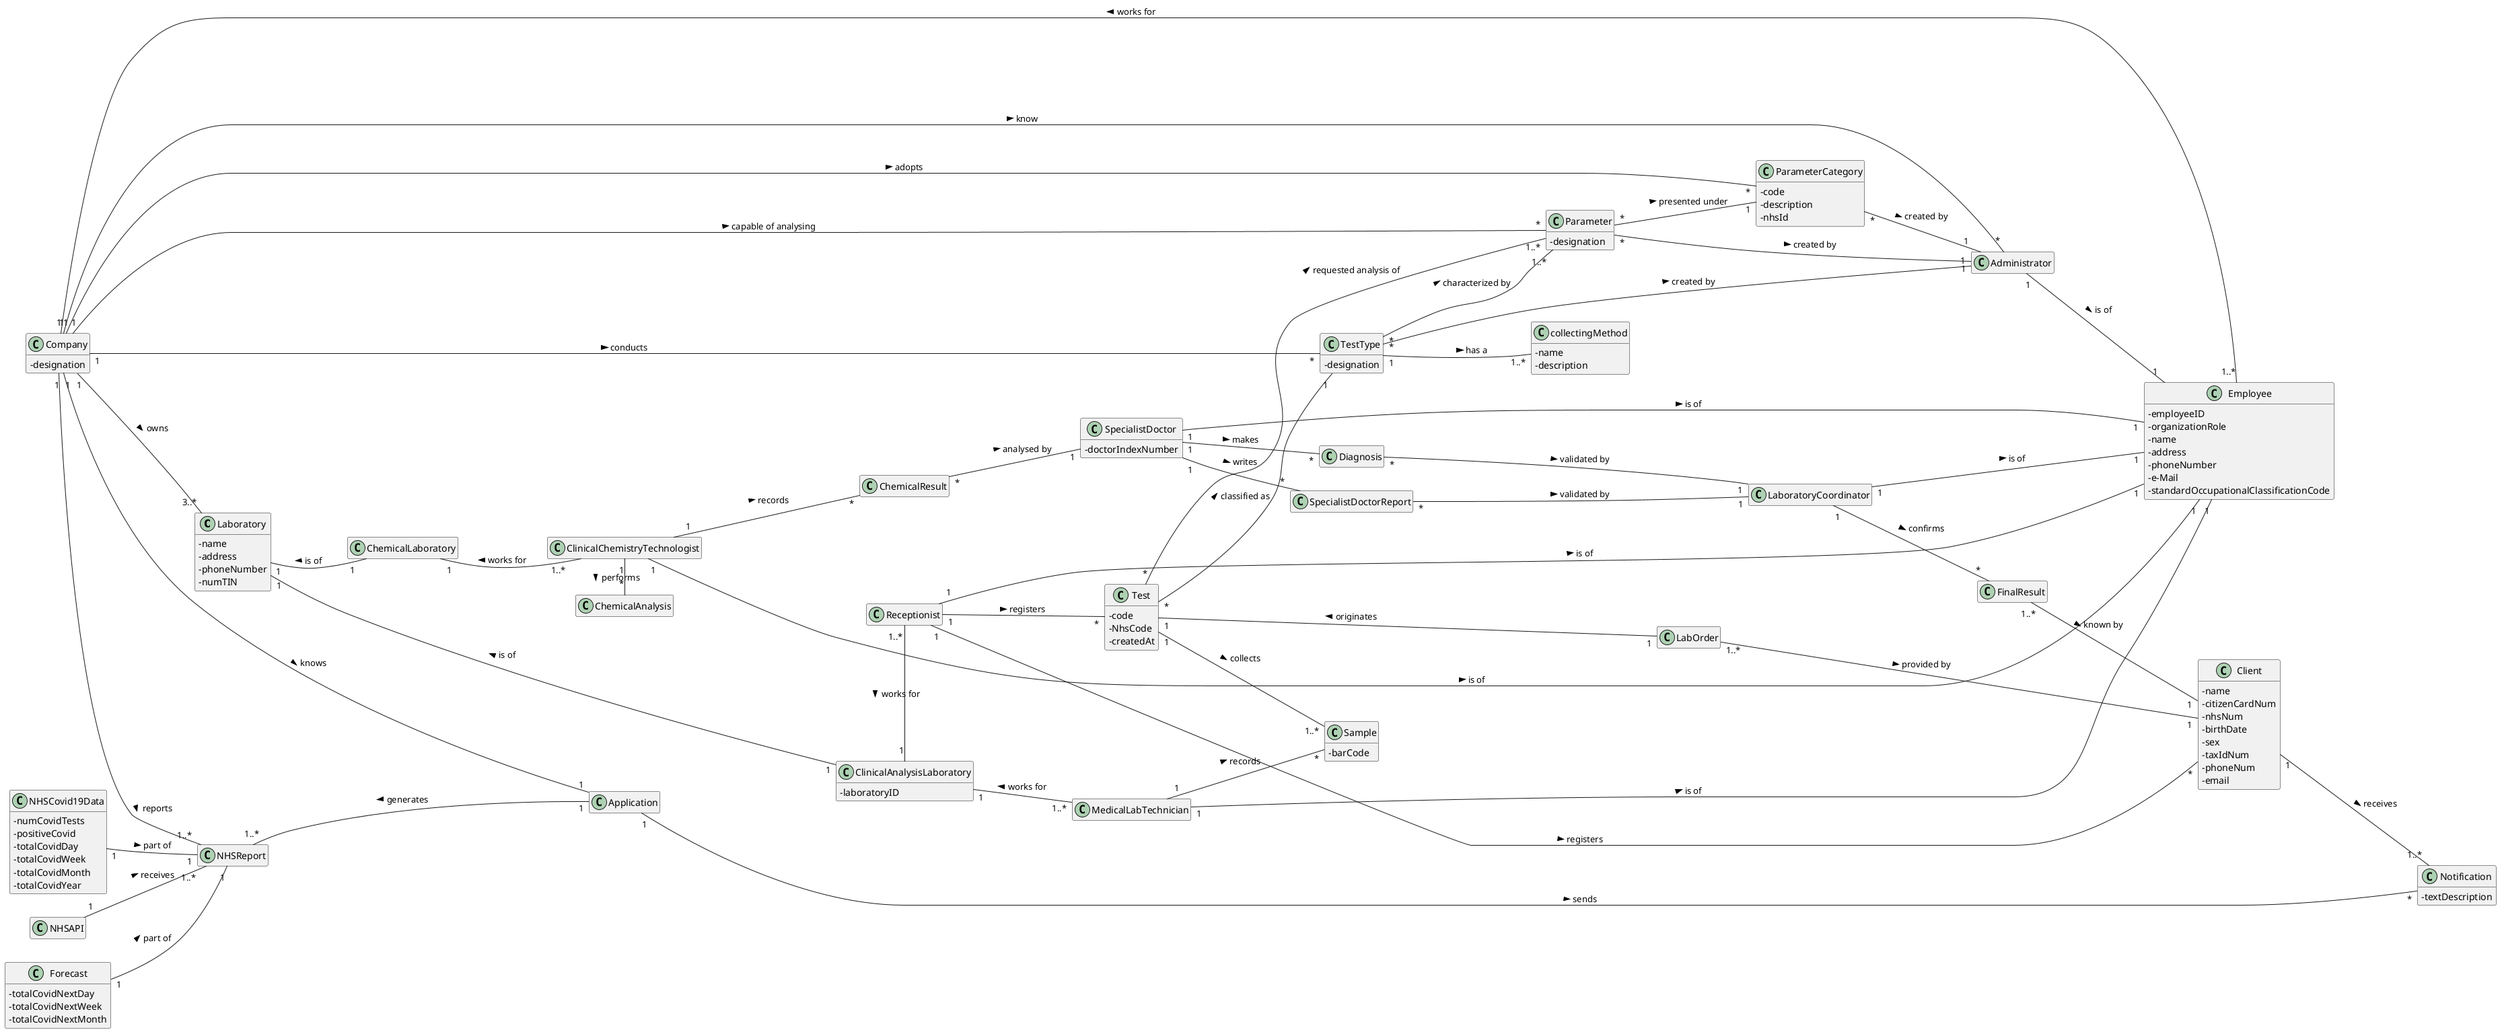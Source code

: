 @startuml

/'Adicionei Cliente <-> Resultado'/


skinparam classAttributeIconSize 0
hide empty methods
hide empty attributes
left to right direction

class Laboratory {
- name
- address
- phoneNumber
- numTIN
}

class Employee {
- employeeID
- organizationRole
- name
- address
- phoneNumber
- e-Mail
- standardOccupationalClassificationCode
}

class Test{
- code
- NhsCode
- createdAt

}

class Sample{
- barCode

}

class FinalResult{}
class ChemicalResult{}
/'class ClinicalResult{}'/
class Diagnosis{}
class Parameter{
- designation
}
class collectingMethod{
- name
- description
}
class Notification{
- textDescription
}
/'class Courier{}'/
class SpecialistDoctorReport{}
class NHSReport{}
class Forecast{
- totalCovidNextDay
- totalCovidNextWeek
- totalCovidNextMonth
}

class NHSCovid19Data{
- numCovidTests
- positiveCovid
- totalCovidDay
- totalCovidWeek
- totalCovidMonth
- totalCovidYear
}

class Client{
- name
- citizenCardNum
- nhsNum
- birthDate
- sex
- taxIdNum
- phoneNum
- email
}
class Administrator{}

/'class Doctor{}'/
class Receptionist{}

class MedicalLabTechnician{}

class ClinicalChemistryTechnologist{}

class SpecialistDoctor{
- doctorIndexNumber
}

class LaboratoryCoordinator{}

class ClinicalAnalysisLaboratory{
- laboratoryID
}

class ChemicalLaboratory{}

class Application{}
class ChemicalAnalysis{}
/'class ClinicalAnalysis{}'/
class TestType{
- designation
}
class ParameterCategory{
- code
- description
- nhsId
}
/'
class Covid19Test{
}
class BloodTest{

}

class OtherTest{
}
'/

class Company{
- designation
}

/'class NHS{}'/
class NHSAPI{}
/'class ExternalModule{}'/

class LabOrder{}


/'LAYOUT PURPOSES'/
together {
class ChemicalLaboratory
class ClinicalAnalysisLaboratory
class ChemicalAnalysis
class Test
}

/'LAYOUT PURPOSES'/

Laboratory -[hidden]-> ChemicalLaboratory
Laboratory -[hidden]-> ClinicalAnalysisLaboratory


/'Company -[hidden]--> ChemicalLaboratory'/
Laboratory -[hidden]down-> Company


Test -[hidden]-> Receptionist
ClinicalAnalysisLaboratory -[hidden]-> Receptionist

/'Company -[hidden]--> ClinicalAnalysisLaboratory'/
/'ChemicalLaboratory -[hidden]down-|> ClinicalAnalysisLaboratory'/
MedicalLabTechnician -[hidden]up-|> ClinicalAnalysisLaboratory
ClinicalAnalysisLaboratory -[hidden]up-> Application
ClinicalAnalysisLaboratory -[hidden]left-|> Receptionist
/'Receptionist -[hidden]left-|> Test'/

ClinicalChemistryTechnologist -[hidden]up-|> ChemicalLaboratory
NHSReport -[hidden]down-|> Application

/' ACRESCENTEI AQUI AO RETIRAR TEST REQUESTED BY CLIENT '/
NHSReport -[hidden]up-|> Company

/'ACRESCENTEI ISTO PARA O NHSAPI FICAR EM BAIXO DO Covid19Data'/
NHSAPI -[hidden]down-|> NHSReport

/'Receptionist -[hidden]up-|> Client'/
Employee -[hidden]right-|> Company

together {
class Diagnosis
class SpecialistDoctorReport
}

/'LabOrder -[hidden]down-> Client'/
Diagnosis -[hidden]right-> SpecialistDoctorReport


/' END OF LAYOUT PURPOSES '/

ChemicalLaboratory "1" -- "1" Laboratory : is of >
Company "1" -- "3..*" Laboratory : owns >
ClinicalAnalysisLaboratory "1" -- "1" Laboratory : is of >






Employee "1..*" - "1" Company : works for >
Receptionist "1" -- "1" Employee : is of >
MedicalLabTechnician "1" -- "1" Employee : is of >
ClinicalChemistryTechnologist "1" -- "1" Employee : is of >
SpecialistDoctor "1" -- "1" Employee : is of >
LaboratoryCoordinator "1" -- "1" Employee : is of >
Administrator "1" -- "1" Employee : is of >
Company "1" -- "*" Parameter : capable of analysing >
Company "1" -- "*" TestType : conducts >
Company "1" -- "*" Administrator : know >
Company "1" -- "*" ParameterCategory : adopts >
/'Company "1" -- "1" ChemicalLaboratory : owns >'/
/'Company "1" -- "1..*" ClinicalAnalysisLaboratory : owns >'/
Company "1" -- "1..*" NHSReport : reports >
Parameter "*" -- "1" ParameterCategory : presented under >
/'ACRESCENTEI LINHA ABAIXO'/
Parameter "*" -- "1" Administrator : created by >
TestType "*" -- "1" Administrator : created by >
ParameterCategory "*" -- "1" Administrator : created by >
/'RETIREI A LINHA ABAIXO TEST IS REQUESTED BY CLIENT'/
/'Test "*" -- "1" Client : requested by >'/
/'Test -- Application : is known by >'/
Test "*" -- "1" TestType : classified as >
Test "1" -- "1..*" Sample : collects >
Test "*" -- "1..*" Parameter : requested analysis of >
/'PROFFESSOR CORREÇÃO'/
/'Test "*" --- "1..*" MedicalLabTechnician : registered locally by >'/
Test "1" --- "1" LabOrder : originates <
LabOrder "1..*" --- "1" Client : provided by >
Receptionist "1" -- "*" Client : registers >
Receptionist "1" -- "*" Test : registers >
/'PERGUNTAR CLIENTE LINHA ABAIXO'/
Receptionist "1..*" - "1" ClinicalAnalysisLaboratory : works for >
/'MedicalLabTechnician "1" -- "*" Sample : collects >'/
MedicalLabTechnician "1..*" -- "1" ClinicalAnalysisLaboratory : works for >
MedicalLabTechnician "1" -- "*" Sample : records >
/'Sample -- Application : is known >'/
/'Sample "*" -- "1" ChemicalLaboratory : sent to >'/
ClinicalChemistryTechnologist "1..*" -- "1" ChemicalLaboratory : works for >
/'ClinicalChemistryTechnologist "1" -- "*" Sample : receives >'/
ClinicalChemistryTechnologist "1" - "*" ChemicalAnalysis : performs >
ClinicalChemistryTechnologist "1" -- "*" ChemicalResult : records >
/'LabOrder -- Doctor : prescribed by >'/
ChemicalResult "*" -- "1" SpecialistDoctor : analysed by >
SpecialistDoctor "1" -- "*" Diagnosis : makes >
SpecialistDoctor "1" -- "*" SpecialistDoctorReport : writes >
/'SpecialistDoctorReport -- Client : delivered to >'/
/'SpecialistDoctorReport -- Application : known by >'/
SpecialistDoctorReport "*" -- "1" LaboratoryCoordinator : validated by >
/'ClinicalResult -- Application : known by >'/
/'ClinicalResult -- LaboratoryCoordinator : validated by >'/
Diagnosis "*" --- "1" LaboratoryCoordinator : validated by >
LaboratoryCoordinator "1" -- "*" FinalResult : confirms >
Client "1" -- "1..*" Notification : receives >
FinalResult "1..*" -- "1" Client : known by >
/'Result -- MedicalLabTechnician : known by >'/
/'Result -- ClinicalChemistryTechnologist : known by >'/
/'Result -- SpecialistDoctor : known by >'/
/'Result -- LaboratoryCoordinator : known by >'/
NHSAPI "1" -- "1..*" NHSReport : receives >
Application "1" --- "1..*" NHSReport : generates >
NHSCovid19Data "1" -- "1" NHSReport : part of >
Forecast "1" -- "1" NHSReport : part of >
/'Covid19Test "*" -- "1" TestType : part of >'/
/'Covid19Test "*" -- "1" Parameter : characterized by >'/
/'BloodTest "*" -- "1" TestType : part of >'/
/'BloodTest "*" -- "3..*" Parameter : characterized by >'/
/'Application "1" - "*" TestType : supports >'/
Application "1" -- "1" Company : knows <
Application "1" - "*" Notification : sends >
/'OtherTest "*" -- "1" TestType : part of >'/
/'OtherTest "*" -- "1..*" Parameter : characterized by >'/

TestType "*" -- "1..*" Parameter : characterized by >
TestType "1" -- "1..*" collectingMethod : has a >


/'Changed specialist doctor diagnosis line 244 and 251 cause its implicit by specialist doc report'/













@enduml